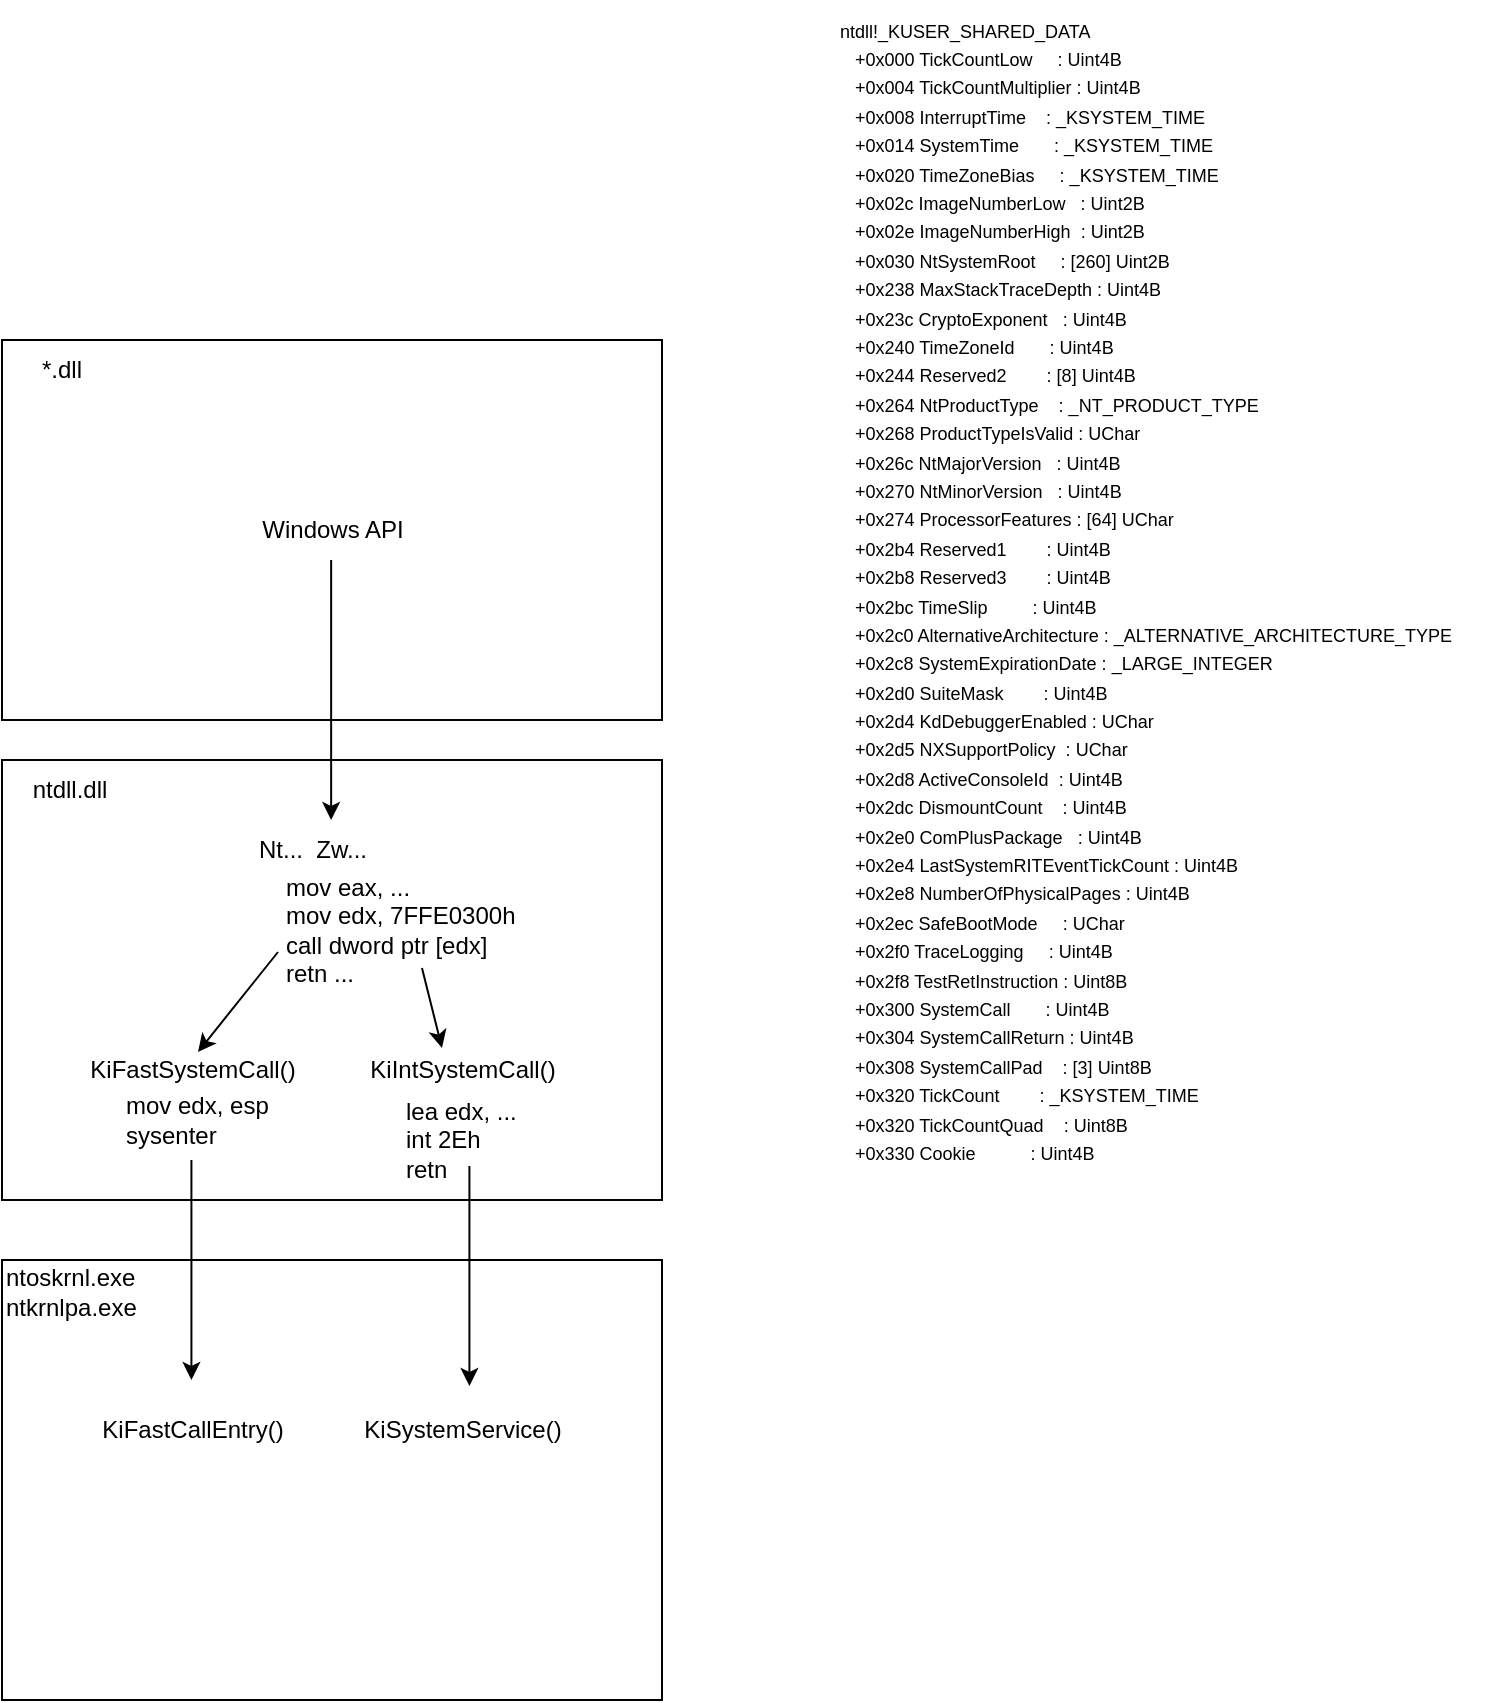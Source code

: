 <mxfile version="28.0.6">
  <diagram name="第 1 页" id="Fer05_l_wNtuRjOIuYct">
    <mxGraphModel dx="1119" dy="1808" grid="0" gridSize="10" guides="1" tooltips="1" connect="1" arrows="1" fold="1" page="1" pageScale="1" pageWidth="827" pageHeight="1169" math="0" shadow="0">
      <root>
        <mxCell id="0" />
        <mxCell id="1" parent="0" />
        <mxCell id="CPB3MRj11Ws4QXEBcg-o-15" value="" style="rounded=0;whiteSpace=wrap;html=1;fillColor=none;align=left;" vertex="1" parent="1">
          <mxGeometry x="80" y="200" width="330" height="220" as="geometry" />
        </mxCell>
        <mxCell id="CPB3MRj11Ws4QXEBcg-o-18" value="" style="rounded=0;whiteSpace=wrap;html=1;fillColor=none;movable=1;resizable=1;rotatable=1;deletable=1;editable=1;locked=0;connectable=1;" vertex="1" parent="1">
          <mxGeometry x="80" y="-10" width="330" height="190" as="geometry" />
        </mxCell>
        <mxCell id="CPB3MRj11Ws4QXEBcg-o-1" value="Windows API" style="text;html=1;align=center;verticalAlign=middle;resizable=0;points=[];autosize=1;strokeColor=none;fillColor=none;" vertex="1" parent="1">
          <mxGeometry x="200" y="70" width="90" height="30" as="geometry" />
        </mxCell>
        <mxCell id="CPB3MRj11Ws4QXEBcg-o-4" value="Nt...&amp;nbsp; Zw..." style="text;html=1;align=center;verticalAlign=middle;resizable=0;points=[];autosize=1;strokeColor=none;fillColor=none;" vertex="1" parent="1">
          <mxGeometry x="195" y="230" width="80" height="30" as="geometry" />
        </mxCell>
        <mxCell id="CPB3MRj11Ws4QXEBcg-o-6" value="&lt;font face=&quot;Helvetica&quot;&gt;&lt;span style=&quot;background-color: transparent; color: light-dark(rgb(0, 0, 0), rgb(255, 255, 255));&quot;&gt;mov eax, ...&lt;/span&gt;&lt;br&gt;&lt;span style=&quot;background-color: transparent; color: light-dark(rgb(0, 0, 0), rgb(255, 255, 255));&quot;&gt;mov edx,&amp;nbsp;&lt;/span&gt;7FFE0300h&lt;br&gt;&lt;span style=&quot;background-color: transparent; color: light-dark(rgb(0, 0, 0), rgb(255, 255, 255));&quot;&gt;call dword ptr [edx]&lt;/span&gt;&lt;br&gt;&lt;span style=&quot;background-color: transparent; color: light-dark(rgb(0, 0, 0), rgb(255, 255, 255));&quot;&gt;retn ...&lt;/span&gt;&lt;/font&gt;" style="text;html=1;align=left;verticalAlign=middle;resizable=0;points=[];autosize=1;strokeColor=none;fillColor=none;" vertex="1" parent="1">
          <mxGeometry x="220" y="250" width="140" height="70" as="geometry" />
        </mxCell>
        <mxCell id="CPB3MRj11Ws4QXEBcg-o-10" value="&lt;div&gt;&lt;font face=&quot;Helvetica&quot; style=&quot;font-size: 9px;&quot;&gt;ntdll!_KUSER_SHARED_DATA&lt;/font&gt;&lt;/div&gt;&lt;div&gt;&lt;font face=&quot;Helvetica&quot; style=&quot;font-size: 9px;&quot;&gt;&amp;nbsp; &amp;nbsp;+0x000 TickCountLow&amp;nbsp; &amp;nbsp; &amp;nbsp;: Uint4B&lt;/font&gt;&lt;/div&gt;&lt;div&gt;&lt;font face=&quot;Helvetica&quot; style=&quot;font-size: 9px;&quot;&gt;&amp;nbsp; &amp;nbsp;+0x004 TickCountMultiplier : Uint4B&lt;/font&gt;&lt;/div&gt;&lt;div&gt;&lt;font face=&quot;Helvetica&quot; style=&quot;font-size: 9px;&quot;&gt;&amp;nbsp; &amp;nbsp;+0x008 InterruptTime&amp;nbsp; &amp;nbsp; : _KSYSTEM_TIME&lt;/font&gt;&lt;/div&gt;&lt;div&gt;&lt;font face=&quot;Helvetica&quot; style=&quot;font-size: 9px;&quot;&gt;&amp;nbsp; &amp;nbsp;+0x014 SystemTime&amp;nbsp; &amp;nbsp; &amp;nbsp; &amp;nbsp;: _KSYSTEM_TIME&lt;/font&gt;&lt;/div&gt;&lt;div&gt;&lt;font face=&quot;Helvetica&quot; style=&quot;font-size: 9px;&quot;&gt;&amp;nbsp; &amp;nbsp;+0x020 TimeZoneBias&amp;nbsp; &amp;nbsp; &amp;nbsp;: _KSYSTEM_TIME&lt;/font&gt;&lt;/div&gt;&lt;div&gt;&lt;font face=&quot;Helvetica&quot; style=&quot;font-size: 9px;&quot;&gt;&amp;nbsp; &amp;nbsp;+0x02c ImageNumberLow&amp;nbsp; &amp;nbsp;: Uint2B&lt;/font&gt;&lt;/div&gt;&lt;div&gt;&lt;font face=&quot;Helvetica&quot; style=&quot;font-size: 9px;&quot;&gt;&amp;nbsp; &amp;nbsp;+0x02e ImageNumberHigh&amp;nbsp; : Uint2B&lt;/font&gt;&lt;/div&gt;&lt;div&gt;&lt;font face=&quot;Helvetica&quot; style=&quot;font-size: 9px;&quot;&gt;&amp;nbsp; &amp;nbsp;+0x030 NtSystemRoot&amp;nbsp; &amp;nbsp; &amp;nbsp;: [260] Uint2B&lt;/font&gt;&lt;/div&gt;&lt;div&gt;&lt;font face=&quot;Helvetica&quot; style=&quot;font-size: 9px;&quot;&gt;&amp;nbsp; &amp;nbsp;+0x238 MaxStackTraceDepth : Uint4B&lt;/font&gt;&lt;/div&gt;&lt;div&gt;&lt;font face=&quot;Helvetica&quot; style=&quot;font-size: 9px;&quot;&gt;&amp;nbsp; &amp;nbsp;+0x23c CryptoExponent&amp;nbsp; &amp;nbsp;: Uint4B&lt;/font&gt;&lt;/div&gt;&lt;div&gt;&lt;font face=&quot;Helvetica&quot; style=&quot;font-size: 9px;&quot;&gt;&amp;nbsp; &amp;nbsp;+0x240 TimeZoneId&amp;nbsp; &amp;nbsp; &amp;nbsp; &amp;nbsp;: Uint4B&lt;/font&gt;&lt;/div&gt;&lt;div&gt;&lt;font face=&quot;Helvetica&quot; style=&quot;font-size: 9px;&quot;&gt;&amp;nbsp; &amp;nbsp;+0x244 Reserved2&amp;nbsp; &amp;nbsp; &amp;nbsp; &amp;nbsp; : [8] Uint4B&lt;/font&gt;&lt;/div&gt;&lt;div&gt;&lt;font face=&quot;Helvetica&quot; style=&quot;font-size: 9px;&quot;&gt;&amp;nbsp; &amp;nbsp;+0x264 NtProductType&amp;nbsp; &amp;nbsp; : _NT_PRODUCT_TYPE&lt;/font&gt;&lt;/div&gt;&lt;div&gt;&lt;font face=&quot;Helvetica&quot; style=&quot;font-size: 9px;&quot;&gt;&amp;nbsp; &amp;nbsp;+0x268 ProductTypeIsValid : UChar&lt;/font&gt;&lt;/div&gt;&lt;div&gt;&lt;font face=&quot;Helvetica&quot; style=&quot;font-size: 9px;&quot;&gt;&amp;nbsp; &amp;nbsp;+0x26c NtMajorVersion&amp;nbsp; &amp;nbsp;: Uint4B&lt;/font&gt;&lt;/div&gt;&lt;div&gt;&lt;font face=&quot;Helvetica&quot; style=&quot;font-size: 9px;&quot;&gt;&amp;nbsp; &amp;nbsp;+0x270 NtMinorVersion&amp;nbsp; &amp;nbsp;: Uint4B&lt;/font&gt;&lt;/div&gt;&lt;div&gt;&lt;font face=&quot;Helvetica&quot; style=&quot;font-size: 9px;&quot;&gt;&amp;nbsp; &amp;nbsp;+0x274 ProcessorFeatures : [64] UChar&lt;/font&gt;&lt;/div&gt;&lt;div&gt;&lt;font face=&quot;Helvetica&quot; style=&quot;font-size: 9px;&quot;&gt;&amp;nbsp; &amp;nbsp;+0x2b4 Reserved1&amp;nbsp; &amp;nbsp; &amp;nbsp; &amp;nbsp; : Uint4B&lt;/font&gt;&lt;/div&gt;&lt;div&gt;&lt;font face=&quot;Helvetica&quot; style=&quot;font-size: 9px;&quot;&gt;&amp;nbsp; &amp;nbsp;+0x2b8 Reserved3&amp;nbsp; &amp;nbsp; &amp;nbsp; &amp;nbsp; : Uint4B&lt;/font&gt;&lt;/div&gt;&lt;div&gt;&lt;font face=&quot;Helvetica&quot; style=&quot;font-size: 9px;&quot;&gt;&amp;nbsp; &amp;nbsp;+0x2bc TimeSlip&amp;nbsp; &amp;nbsp; &amp;nbsp; &amp;nbsp; &amp;nbsp;: Uint4B&lt;/font&gt;&lt;/div&gt;&lt;div&gt;&lt;font face=&quot;Helvetica&quot; style=&quot;font-size: 9px;&quot;&gt;&amp;nbsp; &amp;nbsp;+0x2c0 AlternativeArchitecture : _ALTERNATIVE_ARCHITECTURE_TYPE&lt;/font&gt;&lt;/div&gt;&lt;div&gt;&lt;font face=&quot;Helvetica&quot; style=&quot;font-size: 9px;&quot;&gt;&amp;nbsp; &amp;nbsp;+0x2c8 SystemExpirationDate : _LARGE_INTEGER&lt;/font&gt;&lt;/div&gt;&lt;div&gt;&lt;font face=&quot;Helvetica&quot; style=&quot;font-size: 9px;&quot;&gt;&amp;nbsp; &amp;nbsp;+0x2d0 SuiteMask&amp;nbsp; &amp;nbsp; &amp;nbsp; &amp;nbsp; : Uint4B&lt;/font&gt;&lt;/div&gt;&lt;div&gt;&lt;font face=&quot;Helvetica&quot; style=&quot;font-size: 9px;&quot;&gt;&amp;nbsp; &amp;nbsp;+0x2d4 KdDebuggerEnabled : UChar&lt;/font&gt;&lt;/div&gt;&lt;div&gt;&lt;font face=&quot;Helvetica&quot; style=&quot;font-size: 9px;&quot;&gt;&amp;nbsp; &amp;nbsp;+0x2d5 NXSupportPolicy&amp;nbsp; : UChar&lt;/font&gt;&lt;/div&gt;&lt;div&gt;&lt;font face=&quot;Helvetica&quot; style=&quot;font-size: 9px;&quot;&gt;&amp;nbsp; &amp;nbsp;+0x2d8 ActiveConsoleId&amp;nbsp; : Uint4B&lt;/font&gt;&lt;/div&gt;&lt;div&gt;&lt;font face=&quot;Helvetica&quot; style=&quot;font-size: 9px;&quot;&gt;&amp;nbsp; &amp;nbsp;+0x2dc DismountCount&amp;nbsp; &amp;nbsp; : Uint4B&lt;/font&gt;&lt;/div&gt;&lt;div&gt;&lt;font face=&quot;Helvetica&quot; style=&quot;font-size: 9px;&quot;&gt;&amp;nbsp; &amp;nbsp;+0x2e0 ComPlusPackage&amp;nbsp; &amp;nbsp;: Uint4B&lt;/font&gt;&lt;/div&gt;&lt;div&gt;&lt;font face=&quot;Helvetica&quot; style=&quot;font-size: 9px;&quot;&gt;&amp;nbsp; &amp;nbsp;+0x2e4 LastSystemRITEventTickCount : Uint4B&lt;/font&gt;&lt;/div&gt;&lt;div&gt;&lt;font face=&quot;Helvetica&quot; style=&quot;font-size: 9px;&quot;&gt;&amp;nbsp; &amp;nbsp;+0x2e8 NumberOfPhysicalPages : Uint4B&lt;/font&gt;&lt;/div&gt;&lt;div&gt;&lt;font face=&quot;Helvetica&quot; style=&quot;font-size: 9px;&quot;&gt;&amp;nbsp; &amp;nbsp;+0x2ec SafeBootMode&amp;nbsp; &amp;nbsp; &amp;nbsp;: UChar&lt;/font&gt;&lt;/div&gt;&lt;div&gt;&lt;font face=&quot;Helvetica&quot; style=&quot;font-size: 9px;&quot;&gt;&amp;nbsp; &amp;nbsp;+0x2f0 TraceLogging&amp;nbsp; &amp;nbsp; &amp;nbsp;: Uint4B&lt;/font&gt;&lt;/div&gt;&lt;div&gt;&lt;font face=&quot;Helvetica&quot; style=&quot;font-size: 9px;&quot;&gt;&amp;nbsp; &amp;nbsp;+0x2f8 TestRetInstruction : Uint8B&lt;/font&gt;&lt;/div&gt;&lt;div&gt;&lt;font face=&quot;Helvetica&quot; style=&quot;font-size: 9px;&quot;&gt;&amp;nbsp; &amp;nbsp;+0x300 SystemCall&amp;nbsp; &amp;nbsp; &amp;nbsp; &amp;nbsp;: Uint4B&lt;/font&gt;&lt;/div&gt;&lt;div&gt;&lt;font face=&quot;Helvetica&quot; style=&quot;font-size: 9px;&quot;&gt;&amp;nbsp; &amp;nbsp;+0x304 SystemCallReturn : Uint4B&lt;/font&gt;&lt;/div&gt;&lt;div&gt;&lt;font face=&quot;Helvetica&quot; style=&quot;font-size: 9px;&quot;&gt;&amp;nbsp; &amp;nbsp;+0x308 SystemCallPad&amp;nbsp; &amp;nbsp; : [3] Uint8B&lt;/font&gt;&lt;/div&gt;&lt;div&gt;&lt;font face=&quot;Helvetica&quot; style=&quot;font-size: 9px;&quot;&gt;&amp;nbsp; &amp;nbsp;+0x320 TickCount&amp;nbsp; &amp;nbsp; &amp;nbsp; &amp;nbsp; : _KSYSTEM_TIME&lt;/font&gt;&lt;/div&gt;&lt;div&gt;&lt;font face=&quot;Helvetica&quot; style=&quot;font-size: 9px;&quot;&gt;&amp;nbsp; &amp;nbsp;+0x320 TickCountQuad&amp;nbsp; &amp;nbsp; : Uint8B&lt;/font&gt;&lt;/div&gt;&lt;div&gt;&lt;font face=&quot;Helvetica&quot; style=&quot;font-size: 9px;&quot;&gt;&amp;nbsp; &amp;nbsp;+0x330 Cookie&amp;nbsp; &amp;nbsp; &amp;nbsp; &amp;nbsp; &amp;nbsp; &amp;nbsp;: Uint4B&lt;/font&gt;&lt;/div&gt;" style="text;html=1;align=left;verticalAlign=middle;resizable=0;points=[];autosize=1;strokeColor=none;fillColor=none;" vertex="1" parent="1">
          <mxGeometry x="497" y="-180" width="330" height="590" as="geometry" />
        </mxCell>
        <mxCell id="CPB3MRj11Ws4QXEBcg-o-11" value="KiIntSystemCall()" style="text;html=1;align=center;verticalAlign=middle;resizable=0;points=[];autosize=1;strokeColor=none;fillColor=none;" vertex="1" parent="1">
          <mxGeometry x="250" y="340" width="120" height="30" as="geometry" />
        </mxCell>
        <mxCell id="CPB3MRj11Ws4QXEBcg-o-12" value="KiFastSystemCall()" style="text;html=1;align=center;verticalAlign=middle;resizable=0;points=[];autosize=1;strokeColor=none;fillColor=none;" vertex="1" parent="1">
          <mxGeometry x="110" y="340" width="130" height="30" as="geometry" />
        </mxCell>
        <mxCell id="CPB3MRj11Ws4QXEBcg-o-13" value="&lt;div&gt;lea edx, ...&lt;/div&gt;&lt;div&gt;int 2Eh&lt;/div&gt;&lt;div&gt;retn&lt;/div&gt;" style="text;html=1;align=left;verticalAlign=middle;resizable=0;points=[];autosize=1;strokeColor=none;fillColor=none;" vertex="1" parent="1">
          <mxGeometry x="280" y="360" width="80" height="60" as="geometry" />
        </mxCell>
        <mxCell id="CPB3MRj11Ws4QXEBcg-o-14" value="&lt;div&gt;mov edx, esp&lt;/div&gt;&lt;div&gt;sysenter&lt;/div&gt;" style="text;html=1;align=left;verticalAlign=middle;resizable=0;points=[];autosize=1;strokeColor=none;fillColor=none;" vertex="1" parent="1">
          <mxGeometry x="140" y="360" width="90" height="40" as="geometry" />
        </mxCell>
        <mxCell id="CPB3MRj11Ws4QXEBcg-o-17" value="ntdll.dll" style="text;html=1;align=center;verticalAlign=middle;whiteSpace=wrap;rounded=0;" vertex="1" parent="1">
          <mxGeometry x="84" y="200" width="60" height="30" as="geometry" />
        </mxCell>
        <mxCell id="CPB3MRj11Ws4QXEBcg-o-19" value="*.dll" style="text;html=1;align=center;verticalAlign=middle;whiteSpace=wrap;rounded=0;" vertex="1" parent="1">
          <mxGeometry x="80" y="-10" width="60" height="30" as="geometry" />
        </mxCell>
        <mxCell id="CPB3MRj11Ws4QXEBcg-o-20" value="" style="rounded=0;whiteSpace=wrap;html=1;fillColor=none;" vertex="1" parent="1">
          <mxGeometry x="80" y="450" width="330" height="220" as="geometry" />
        </mxCell>
        <mxCell id="CPB3MRj11Ws4QXEBcg-o-21" value="ntoskrnl.exe&lt;div&gt;ntkrnlpa.exe&lt;/div&gt;" style="text;html=1;align=left;verticalAlign=middle;whiteSpace=wrap;rounded=0;" vertex="1" parent="1">
          <mxGeometry x="80" y="456" width="140" height="20" as="geometry" />
        </mxCell>
        <mxCell id="CPB3MRj11Ws4QXEBcg-o-22" value="KiSystemService()" style="text;html=1;align=center;verticalAlign=middle;resizable=0;points=[];autosize=1;strokeColor=none;fillColor=none;" vertex="1" parent="1">
          <mxGeometry x="250" y="520" width="120" height="30" as="geometry" />
        </mxCell>
        <mxCell id="CPB3MRj11Ws4QXEBcg-o-23" value="KiFastCallEntry()" style="text;html=1;align=center;verticalAlign=middle;resizable=0;points=[];autosize=1;strokeColor=none;fillColor=none;" vertex="1" parent="1">
          <mxGeometry x="120" y="520" width="110" height="30" as="geometry" />
        </mxCell>
        <mxCell id="CPB3MRj11Ws4QXEBcg-o-24" value="" style="endArrow=classic;html=1;rounded=0;" edge="1" parent="1">
          <mxGeometry width="50" height="50" relative="1" as="geometry">
            <mxPoint x="244.57" y="100" as="sourcePoint" />
            <mxPoint x="244.57" y="230" as="targetPoint" />
          </mxGeometry>
        </mxCell>
        <mxCell id="CPB3MRj11Ws4QXEBcg-o-25" value="" style="endArrow=classic;html=1;rounded=0;" edge="1" parent="1">
          <mxGeometry width="50" height="50" relative="1" as="geometry">
            <mxPoint x="218" y="296" as="sourcePoint" />
            <mxPoint x="178" y="346" as="targetPoint" />
          </mxGeometry>
        </mxCell>
        <mxCell id="CPB3MRj11Ws4QXEBcg-o-26" value="" style="endArrow=classic;html=1;rounded=0;" edge="1" parent="1">
          <mxGeometry width="50" height="50" relative="1" as="geometry">
            <mxPoint x="290" y="304" as="sourcePoint" />
            <mxPoint x="300" y="344" as="targetPoint" />
          </mxGeometry>
        </mxCell>
        <mxCell id="CPB3MRj11Ws4QXEBcg-o-27" value="" style="endArrow=classic;html=1;rounded=0;" edge="1" parent="1">
          <mxGeometry width="50" height="50" relative="1" as="geometry">
            <mxPoint x="313.71" y="403" as="sourcePoint" />
            <mxPoint x="313.71" y="513" as="targetPoint" />
          </mxGeometry>
        </mxCell>
        <mxCell id="CPB3MRj11Ws4QXEBcg-o-28" value="" style="endArrow=classic;html=1;rounded=0;" edge="1" parent="1">
          <mxGeometry width="50" height="50" relative="1" as="geometry">
            <mxPoint x="174.71" y="400" as="sourcePoint" />
            <mxPoint x="174.71" y="510" as="targetPoint" />
          </mxGeometry>
        </mxCell>
      </root>
    </mxGraphModel>
  </diagram>
</mxfile>
